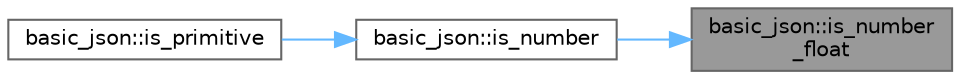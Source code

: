 digraph "basic_json::is_number_float"
{
 // LATEX_PDF_SIZE
  bgcolor="transparent";
  edge [fontname=Helvetica,fontsize=10,labelfontname=Helvetica,labelfontsize=10];
  node [fontname=Helvetica,fontsize=10,shape=box,height=0.2,width=0.4];
  rankdir="RL";
  Node1 [id="Node000001",label="basic_json::is_number\l_float",height=0.2,width=0.4,color="gray40", fillcolor="grey60", style="filled", fontcolor="black",tooltip="return whether value is a floating-point number"];
  Node1 -> Node2 [id="edge3_Node000001_Node000002",dir="back",color="steelblue1",style="solid",tooltip=" "];
  Node2 [id="Node000002",label="basic_json::is_number",height=0.2,width=0.4,color="grey40", fillcolor="white", style="filled",URL="$classbasic__json.html#ab84294fe5d1a2822e2f67685f6e8c735",tooltip="return whether value is a number"];
  Node2 -> Node3 [id="edge4_Node000002_Node000003",dir="back",color="steelblue1",style="solid",tooltip=" "];
  Node3 [id="Node000003",label="basic_json::is_primitive",height=0.2,width=0.4,color="grey40", fillcolor="white", style="filled",URL="$classbasic__json.html#a7fa8bc506b1519193a7bbc09f8a0f095",tooltip="return whether type is primitive"];
}
